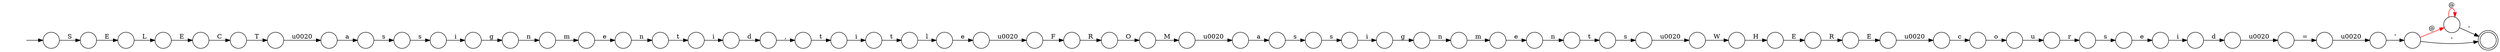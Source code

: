 digraph Automaton {
  rankdir = LR;
  0 [shape=circle,label=""];
  0 -> 4 [label="d"]
  1 [shape=circle,label=""];
  1 -> 32 [label="d"]
  2 [shape=circle,label=""];
  2 -> 28 [label="i"]
  3 [shape=circle,label=""];
  3 -> 10 [label="F"]
  4 [shape=circle,label=""];
  4 -> 56 [label="\u0020"]
  5 [shape=circle,label=""];
  5 -> 1 [label="i"]
  6 [shape=circle,label=""];
  6 -> 40 [label="i"]
  7 [shape=circle,label=""];
  7 -> 18 [label="W"]
  8 [shape=circle,label=""];
  8 -> 36 [label="E"]
  9 [shape=circle,label=""];
  9 -> 13 [label="a"]
  10 [shape=circle,label=""];
  10 -> 58 [label="R"]
  11 [shape=circle,label=""];
  11 -> 41 [label="e"]
  12 [shape=circle,label=""];
  12 -> 19 [label="R"]
  13 [shape=circle,label=""];
  13 -> 21 [label="s"]
  14 [shape=circle,label=""];
  14 -> 12 [label="E"]
  15 [shape=circle,label=""];
  15 -> 33 [label="\u0020"]
  16 [shape=circle,label=""];
  16 -> 50 [label="t"]
  17 [shape=circle,label=""];
  17 -> 6 [label="s"]
  18 [shape=circle,label=""];
  18 -> 14 [label="H"]
  19 [shape=circle,label=""];
  19 -> 23 [label="E"]
  20 [shape=circle,label=""];
  20 -> 8 [label="L"]
  21 [shape=circle,label=""];
  21 -> 2 [label="s"]
  22 [shape=circle,label=""];
  22 -> 17 [label="s"]
  23 [shape=circle,label=""];
  23 -> 55 [label="\u0020"]
  24 [shape=circle,label=""];
  24 -> 27 [label="'"]
  25 [shape=circle,label=""];
  25 -> 57 [label="t"]
  26 [shape=circle,label=""];
  26 -> 29 [label="m"]
  27 [shape=circle,label=""];
  27 -> 43 [label="@",color=red]
  27 -> 46 [label="'"]
  28 [shape=circle,label=""];
  28 -> 48 [label="g"]
  29 [shape=circle,label=""];
  29 -> 60 [label="e"]
  30 [shape=circle,label=""];
  30 -> 51 [label="r"]
  31 [shape=circle,label=""];
  31 -> 3 [label="\u0020"]
  32 [shape=circle,label=""];
  32 -> 25 [label=","]
  33 [shape=circle,label=""];
  33 -> 22 [label="a"]
  34 [shape=circle,label=""];
  34 -> 5 [label="t"]
  35 [shape=circle,label=""];
  initial [shape=plaintext,label=""];
  initial -> 35
  35 -> 39 [label="S"]
  36 [shape=circle,label=""];
  36 -> 52 [label="C"]
  37 [shape=circle,label=""];
  37 -> 61 [label="s"]
  38 [shape=circle,label=""];
  38 -> 24 [label="\u0020"]
  39 [shape=circle,label=""];
  39 -> 20 [label="E"]
  40 [shape=circle,label=""];
  40 -> 59 [label="g"]
  41 [shape=circle,label=""];
  41 -> 34 [label="n"]
  42 [shape=circle,label=""];
  42 -> 30 [label="u"]
  43 [shape=circle,label=""];
  43 -> 43 [label="@",color=red]
  43 -> 46 [label="'"]
  44 [shape=circle,label=""];
  44 -> 49 [label="e"]
  45 [shape=circle,label=""];
  45 -> 31 [label="e"]
  46 [shape=doublecircle,label=""];
  47 [shape=circle,label=""];
  47 -> 37 [label="t"]
  48 [shape=circle,label=""];
  48 -> 54 [label="n"]
  49 [shape=circle,label=""];
  49 -> 0 [label="i"]
  50 [shape=circle,label=""];
  50 -> 45 [label="l"]
  51 [shape=circle,label=""];
  51 -> 44 [label="s"]
  52 [shape=circle,label=""];
  52 -> 62 [label="T"]
  53 [shape=circle,label=""];
  53 -> 42 [label="o"]
  54 [shape=circle,label=""];
  54 -> 11 [label="m"]
  55 [shape=circle,label=""];
  55 -> 53 [label="c"]
  56 [shape=circle,label=""];
  56 -> 38 [label="="]
  57 [shape=circle,label=""];
  57 -> 16 [label="i"]
  58 [shape=circle,label=""];
  58 -> 63 [label="O"]
  59 [shape=circle,label=""];
  59 -> 26 [label="n"]
  60 [shape=circle,label=""];
  60 -> 47 [label="n"]
  61 [shape=circle,label=""];
  61 -> 7 [label="\u0020"]
  62 [shape=circle,label=""];
  62 -> 9 [label="\u0020"]
  63 [shape=circle,label=""];
  63 -> 15 [label="M"]
}
